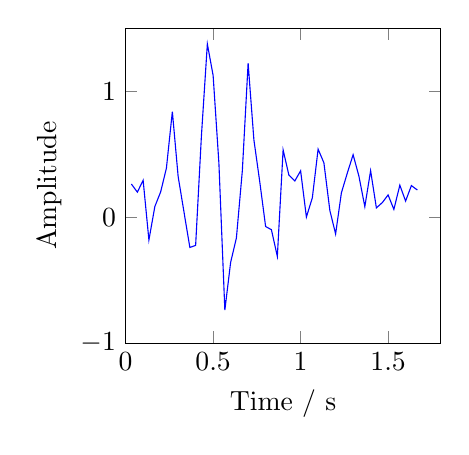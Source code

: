 % This file was created by matlab2tikz v0.4.4 running on MATLAB 7.13.
% Copyright (c) 2008--2013, Nico Schlömer <nico.schloemer@gmail.com>
% All rights reserved.
% 
% The latest updates can be retrieved from
%   http://www.mathworks.com/matlabcentral/fileexchange/22022-matlab2tikz
% where you can also make suggestions and rate matlab2tikz.
% 
\begin{tikzpicture}

\begin{axis}[%
width=4cm,
height=4cm,
scale only axis,
xmin=0,
xmax=1.8,
xlabel={Time / s},
ymin=-1,
ymax=1.5,
ylabel={Amplitude}
]
\addplot [
color=blue,
solid,
forget plot
]
table[row sep=crcr]{
0.033 0.263\\
0.067 0.199\\
0.1 0.293\\
0.133 -0.181\\
0.167 0.085\\
0.2 0.2\\
0.233 0.389\\
0.267 0.838\\
0.3 0.324\\
0.333 0.045\\
0.367 -0.24\\
0.4 -0.224\\
0.433 0.643\\
0.467 1.375\\
0.5 1.125\\
0.533 0.429\\
0.567 -0.738\\
0.6 -0.359\\
0.633 -0.165\\
0.667 0.37\\
0.7 1.222\\
0.733 0.614\\
0.767 0.276\\
0.8 -0.074\\
0.833 -0.099\\
0.867 -0.311\\
0.9 0.534\\
0.933 0.334\\
0.967 0.288\\
1 0.368\\
1.033 0.001\\
1.067 0.154\\
1.1 0.54\\
1.133 0.432\\
1.167 0.054\\
1.2 -0.133\\
1.233 0.193\\
1.267 0.351\\
1.3 0.496\\
1.333 0.327\\
1.367 0.084\\
1.4 0.369\\
1.433 0.074\\
1.467 0.116\\
1.5 0.177\\
1.533 0.062\\
1.567 0.254\\
1.6 0.128\\
1.633 0.251\\
1.667 0.216\\
};
\end{axis}
\end{tikzpicture}%
